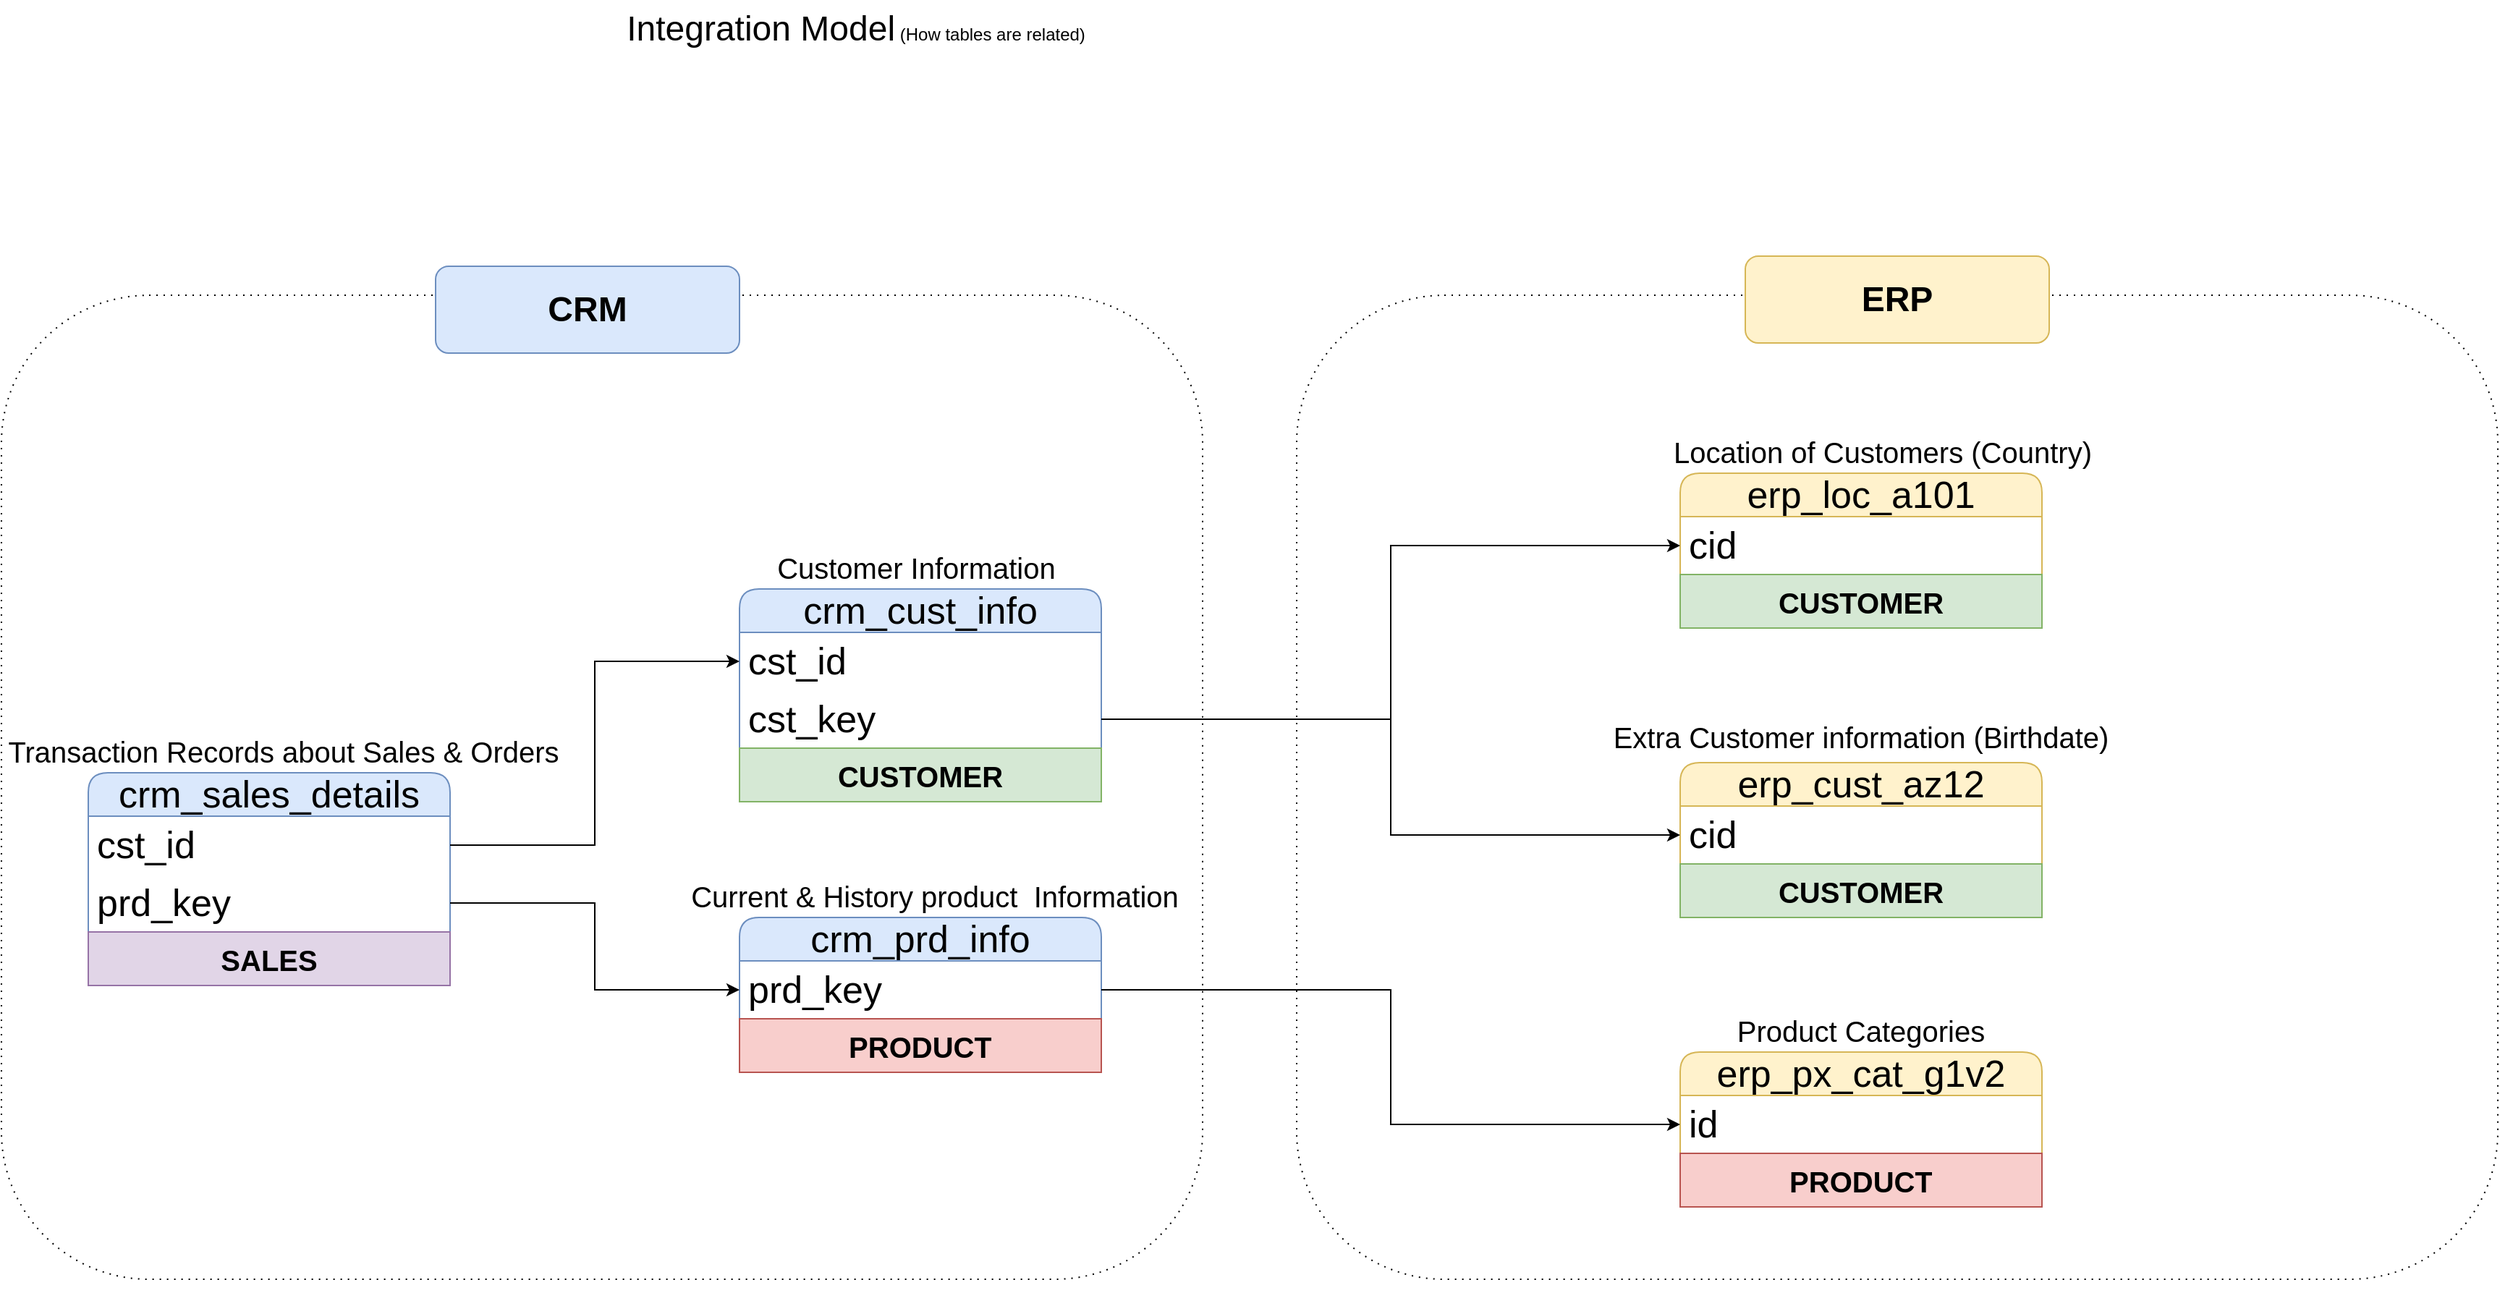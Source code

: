 <mxfile version="28.0.6">
  <diagram name="Page-1" id="GegUUcErm76yO7hDyiSx">
    <mxGraphModel dx="4031" dy="1577" grid="1" gridSize="10" guides="1" tooltips="1" connect="1" arrows="1" fold="1" page="1" pageScale="1" pageWidth="827" pageHeight="1169" math="0" shadow="0">
      <root>
        <mxCell id="0" />
        <mxCell id="1" parent="0" />
        <mxCell id="XanVfsMajNEip3V9EGYV-35" value="" style="rounded=1;whiteSpace=wrap;html=1;fillColor=none;dashed=1;dashPattern=1 4;" parent="1" vertex="1">
          <mxGeometry x="-345" y="207" width="830" height="680" as="geometry" />
        </mxCell>
        <mxCell id="XanVfsMajNEip3V9EGYV-34" value="" style="rounded=1;whiteSpace=wrap;html=1;fillColor=none;dashed=1;dashPattern=1 4;" parent="1" vertex="1">
          <mxGeometry x="-1240" y="207" width="830" height="680" as="geometry" />
        </mxCell>
        <mxCell id="XanVfsMajNEip3V9EGYV-1" value="&lt;font style=&quot;font-size: 24px;&quot;&gt;Integration Model&lt;/font&gt; (How tables are related)" style="text;html=1;align=center;verticalAlign=middle;resizable=0;points=[];autosize=1;strokeColor=none;fillColor=none;" parent="1" vertex="1">
          <mxGeometry x="-820" y="3" width="340" height="40" as="geometry" />
        </mxCell>
        <mxCell id="XanVfsMajNEip3V9EGYV-2" value="crm_cust_info" style="swimlane;fontStyle=0;childLayout=stackLayout;horizontal=1;startSize=30;horizontalStack=0;resizeParent=1;resizeParentMax=0;resizeLast=0;collapsible=1;marginBottom=0;whiteSpace=wrap;html=1;rounded=1;fillColor=#dae8fc;strokeColor=#6c8ebf;fontSize=26;" parent="1" vertex="1">
          <mxGeometry x="-730" y="410" width="250" height="147" as="geometry" />
        </mxCell>
        <mxCell id="XanVfsMajNEip3V9EGYV-3" value="cst_id" style="text;strokeColor=none;fillColor=none;align=left;verticalAlign=middle;spacingLeft=4;spacingRight=4;overflow=hidden;points=[[0,0.5],[1,0.5]];portConstraint=eastwest;rotatable=0;whiteSpace=wrap;html=1;fontSize=26;" parent="XanVfsMajNEip3V9EGYV-2" vertex="1">
          <mxGeometry y="30" width="250" height="40" as="geometry" />
        </mxCell>
        <mxCell id="XanVfsMajNEip3V9EGYV-21" value="cst_key" style="text;strokeColor=none;fillColor=none;align=left;verticalAlign=middle;spacingLeft=4;spacingRight=4;overflow=hidden;points=[[0,0.5],[1,0.5]];portConstraint=eastwest;rotatable=0;whiteSpace=wrap;html=1;fontSize=26;rounded=0;" parent="XanVfsMajNEip3V9EGYV-2" vertex="1">
          <mxGeometry y="70" width="250" height="40" as="geometry" />
        </mxCell>
        <mxCell id="cezERHe5X4t6XaHOcWkN-3" value="&lt;font style=&quot;font-size: 20px;&quot;&gt;&lt;b&gt;CUSTOMER&lt;/b&gt;&lt;/font&gt;" style="text;html=1;strokeColor=#82b366;fillColor=#d5e8d4;align=center;verticalAlign=middle;whiteSpace=wrap;overflow=hidden;" vertex="1" parent="XanVfsMajNEip3V9EGYV-2">
          <mxGeometry y="110" width="250" height="37" as="geometry" />
        </mxCell>
        <mxCell id="XanVfsMajNEip3V9EGYV-6" value="Customer Information&amp;nbsp;" style="text;html=1;align=center;verticalAlign=middle;whiteSpace=wrap;rounded=0;fontSize=20;" parent="1" vertex="1">
          <mxGeometry x="-720" y="380" width="230" height="30" as="geometry" />
        </mxCell>
        <mxCell id="XanVfsMajNEip3V9EGYV-7" value="crm_prd_info" style="swimlane;fontStyle=0;childLayout=stackLayout;horizontal=1;startSize=30;horizontalStack=0;resizeParent=1;resizeParentMax=0;resizeLast=0;collapsible=1;marginBottom=0;whiteSpace=wrap;html=1;rounded=1;fillColor=#dae8fc;strokeColor=#6c8ebf;fontSize=26;" parent="1" vertex="1">
          <mxGeometry x="-730" y="637" width="250" height="107" as="geometry" />
        </mxCell>
        <mxCell id="XanVfsMajNEip3V9EGYV-8" value="prd_key" style="text;strokeColor=none;fillColor=none;align=left;verticalAlign=middle;spacingLeft=4;spacingRight=4;overflow=hidden;points=[[0,0.5],[1,0.5]];portConstraint=eastwest;rotatable=0;whiteSpace=wrap;html=1;fontSize=26;" parent="XanVfsMajNEip3V9EGYV-7" vertex="1">
          <mxGeometry y="30" width="250" height="40" as="geometry" />
        </mxCell>
        <mxCell id="cezERHe5X4t6XaHOcWkN-1" value="&lt;font style=&quot;font-size: 20px;&quot;&gt;&lt;b&gt;PRODUCT&lt;/b&gt;&lt;/font&gt;" style="text;html=1;strokeColor=#b85450;fillColor=#f8cecc;align=center;verticalAlign=middle;whiteSpace=wrap;overflow=hidden;" vertex="1" parent="XanVfsMajNEip3V9EGYV-7">
          <mxGeometry y="70" width="250" height="37" as="geometry" />
        </mxCell>
        <mxCell id="XanVfsMajNEip3V9EGYV-9" value="Current &amp;amp; History product&amp;nbsp; Information" style="text;html=1;align=center;verticalAlign=middle;whiteSpace=wrap;rounded=0;fontSize=20;" parent="1" vertex="1">
          <mxGeometry x="-790" y="607" width="390" height="30" as="geometry" />
        </mxCell>
        <mxCell id="XanVfsMajNEip3V9EGYV-10" value="crm_sales_details" style="swimlane;fontStyle=0;childLayout=stackLayout;horizontal=1;startSize=30;horizontalStack=0;resizeParent=1;resizeParentMax=0;resizeLast=0;collapsible=1;marginBottom=0;whiteSpace=wrap;html=1;rounded=1;fillColor=#dae8fc;strokeColor=#6c8ebf;fontSize=26;" parent="1" vertex="1">
          <mxGeometry x="-1180" y="537" width="250" height="147" as="geometry" />
        </mxCell>
        <mxCell id="XanVfsMajNEip3V9EGYV-11" value="cst_id" style="text;strokeColor=none;fillColor=none;align=left;verticalAlign=middle;spacingLeft=4;spacingRight=4;overflow=hidden;points=[[0,0.5],[1,0.5]];portConstraint=eastwest;rotatable=0;whiteSpace=wrap;html=1;fontSize=26;" parent="XanVfsMajNEip3V9EGYV-10" vertex="1">
          <mxGeometry y="30" width="250" height="40" as="geometry" />
        </mxCell>
        <mxCell id="XanVfsMajNEip3V9EGYV-14" value="prd_key" style="text;strokeColor=none;fillColor=none;align=left;verticalAlign=middle;spacingLeft=4;spacingRight=4;overflow=hidden;points=[[0,0.5],[1,0.5]];portConstraint=eastwest;rotatable=0;whiteSpace=wrap;html=1;fontSize=26;" parent="XanVfsMajNEip3V9EGYV-10" vertex="1">
          <mxGeometry y="70" width="250" height="40" as="geometry" />
        </mxCell>
        <mxCell id="cezERHe5X4t6XaHOcWkN-7" value="&lt;span style=&quot;font-size: 20px;&quot;&gt;&lt;b&gt;SALES&lt;/b&gt;&lt;/span&gt;" style="text;html=1;strokeColor=#9673a6;fillColor=#e1d5e7;align=center;verticalAlign=middle;whiteSpace=wrap;overflow=hidden;" vertex="1" parent="XanVfsMajNEip3V9EGYV-10">
          <mxGeometry y="110" width="250" height="37" as="geometry" />
        </mxCell>
        <mxCell id="XanVfsMajNEip3V9EGYV-12" value="Transaction Records about Sales &amp;amp; Orders" style="text;html=1;align=center;verticalAlign=middle;whiteSpace=wrap;rounded=0;fontSize=20;" parent="1" vertex="1">
          <mxGeometry x="-1240" y="507" width="390" height="30" as="geometry" />
        </mxCell>
        <mxCell id="XanVfsMajNEip3V9EGYV-15" style="edgeStyle=orthogonalEdgeStyle;rounded=0;orthogonalLoop=1;jettySize=auto;html=1;entryX=0;entryY=0.5;entryDx=0;entryDy=0;" parent="1" source="XanVfsMajNEip3V9EGYV-11" target="XanVfsMajNEip3V9EGYV-3" edge="1">
          <mxGeometry relative="1" as="geometry" />
        </mxCell>
        <mxCell id="XanVfsMajNEip3V9EGYV-16" style="edgeStyle=orthogonalEdgeStyle;rounded=0;orthogonalLoop=1;jettySize=auto;html=1;entryX=0;entryY=0.5;entryDx=0;entryDy=0;" parent="1" source="XanVfsMajNEip3V9EGYV-14" target="XanVfsMajNEip3V9EGYV-8" edge="1">
          <mxGeometry relative="1" as="geometry" />
        </mxCell>
        <mxCell id="XanVfsMajNEip3V9EGYV-17" value="erp_cust_az12" style="swimlane;fontStyle=0;childLayout=stackLayout;horizontal=1;startSize=30;horizontalStack=0;resizeParent=1;resizeParentMax=0;resizeLast=0;collapsible=1;marginBottom=0;whiteSpace=wrap;html=1;rounded=1;fillColor=#fff2cc;strokeColor=#d6b656;fontSize=26;" parent="1" vertex="1">
          <mxGeometry x="-80" y="530" width="250" height="107" as="geometry" />
        </mxCell>
        <mxCell id="XanVfsMajNEip3V9EGYV-18" value="cid" style="text;align=left;verticalAlign=middle;spacingLeft=4;spacingRight=4;overflow=hidden;points=[[0,0.5],[1,0.5]];portConstraint=eastwest;rotatable=0;whiteSpace=wrap;html=1;fontSize=26;" parent="XanVfsMajNEip3V9EGYV-17" vertex="1">
          <mxGeometry y="30" width="250" height="40" as="geometry" />
        </mxCell>
        <mxCell id="cezERHe5X4t6XaHOcWkN-5" value="&lt;font style=&quot;font-size: 20px;&quot;&gt;&lt;b&gt;CUSTOMER&lt;/b&gt;&lt;/font&gt;" style="text;html=1;strokeColor=#82b366;fillColor=#d5e8d4;align=center;verticalAlign=middle;whiteSpace=wrap;overflow=hidden;" vertex="1" parent="XanVfsMajNEip3V9EGYV-17">
          <mxGeometry y="70" width="250" height="37" as="geometry" />
        </mxCell>
        <mxCell id="XanVfsMajNEip3V9EGYV-19" value="Extra Customer information (Birthdate)" style="text;html=1;align=center;verticalAlign=middle;whiteSpace=wrap;rounded=0;fontSize=20;" parent="1" vertex="1">
          <mxGeometry x="-135" y="497" width="360" height="30" as="geometry" />
        </mxCell>
        <mxCell id="XanVfsMajNEip3V9EGYV-22" style="edgeStyle=orthogonalEdgeStyle;rounded=0;orthogonalLoop=1;jettySize=auto;html=1;" parent="1" source="XanVfsMajNEip3V9EGYV-21" target="XanVfsMajNEip3V9EGYV-18" edge="1">
          <mxGeometry relative="1" as="geometry" />
        </mxCell>
        <mxCell id="XanVfsMajNEip3V9EGYV-23" value="erp_loc_a101" style="swimlane;fontStyle=0;childLayout=stackLayout;horizontal=1;startSize=30;horizontalStack=0;resizeParent=1;resizeParentMax=0;resizeLast=0;collapsible=1;marginBottom=0;whiteSpace=wrap;html=1;rounded=1;fillColor=#fff2cc;strokeColor=#d6b656;fontSize=26;" parent="1" vertex="1">
          <mxGeometry x="-80" y="330" width="250" height="107" as="geometry" />
        </mxCell>
        <mxCell id="XanVfsMajNEip3V9EGYV-24" value="cid" style="text;align=left;verticalAlign=middle;spacingLeft=4;spacingRight=4;overflow=hidden;points=[[0,0.5],[1,0.5]];portConstraint=eastwest;rotatable=0;whiteSpace=wrap;html=1;fontSize=26;" parent="XanVfsMajNEip3V9EGYV-23" vertex="1">
          <mxGeometry y="30" width="250" height="40" as="geometry" />
        </mxCell>
        <mxCell id="cezERHe5X4t6XaHOcWkN-6" value="&lt;font style=&quot;font-size: 20px;&quot;&gt;&lt;b&gt;CUSTOMER&lt;/b&gt;&lt;/font&gt;" style="text;html=1;strokeColor=#82b366;fillColor=#d5e8d4;align=center;verticalAlign=middle;whiteSpace=wrap;overflow=hidden;" vertex="1" parent="XanVfsMajNEip3V9EGYV-23">
          <mxGeometry y="70" width="250" height="37" as="geometry" />
        </mxCell>
        <mxCell id="XanVfsMajNEip3V9EGYV-25" value="Location of Customers (Country)" style="text;html=1;align=center;verticalAlign=middle;whiteSpace=wrap;rounded=0;fontSize=20;" parent="1" vertex="1">
          <mxGeometry x="-120" y="300" width="360" height="30" as="geometry" />
        </mxCell>
        <mxCell id="XanVfsMajNEip3V9EGYV-26" style="edgeStyle=orthogonalEdgeStyle;rounded=0;orthogonalLoop=1;jettySize=auto;html=1;entryX=0;entryY=0.5;entryDx=0;entryDy=0;" parent="1" source="XanVfsMajNEip3V9EGYV-21" target="XanVfsMajNEip3V9EGYV-24" edge="1">
          <mxGeometry relative="1" as="geometry" />
        </mxCell>
        <mxCell id="XanVfsMajNEip3V9EGYV-30" value="erp_px_cat_g1v2" style="swimlane;fontStyle=0;childLayout=stackLayout;horizontal=1;startSize=30;horizontalStack=0;resizeParent=1;resizeParentMax=0;resizeLast=0;collapsible=1;marginBottom=0;whiteSpace=wrap;html=1;rounded=1;fillColor=#fff2cc;strokeColor=#d6b656;fontSize=26;" parent="1" vertex="1">
          <mxGeometry x="-80" y="730" width="250" height="107" as="geometry" />
        </mxCell>
        <mxCell id="XanVfsMajNEip3V9EGYV-31" value="id" style="text;align=left;verticalAlign=middle;spacingLeft=4;spacingRight=4;overflow=hidden;points=[[0,0.5],[1,0.5]];portConstraint=eastwest;rotatable=0;whiteSpace=wrap;html=1;fontSize=26;" parent="XanVfsMajNEip3V9EGYV-30" vertex="1">
          <mxGeometry y="30" width="250" height="40" as="geometry" />
        </mxCell>
        <mxCell id="cezERHe5X4t6XaHOcWkN-4" value="&lt;font style=&quot;font-size: 20px;&quot;&gt;&lt;b&gt;PRODUCT&lt;/b&gt;&lt;/font&gt;" style="text;html=1;strokeColor=#b85450;fillColor=#f8cecc;align=center;verticalAlign=middle;whiteSpace=wrap;overflow=hidden;" vertex="1" parent="XanVfsMajNEip3V9EGYV-30">
          <mxGeometry y="70" width="250" height="37" as="geometry" />
        </mxCell>
        <mxCell id="XanVfsMajNEip3V9EGYV-32" value="Product Categories" style="text;html=1;align=center;verticalAlign=middle;whiteSpace=wrap;rounded=0;fontSize=20;" parent="1" vertex="1">
          <mxGeometry x="-135" y="700" width="360" height="30" as="geometry" />
        </mxCell>
        <mxCell id="XanVfsMajNEip3V9EGYV-33" style="edgeStyle=orthogonalEdgeStyle;rounded=0;orthogonalLoop=1;jettySize=auto;html=1;" parent="1" source="XanVfsMajNEip3V9EGYV-8" target="XanVfsMajNEip3V9EGYV-31" edge="1">
          <mxGeometry relative="1" as="geometry" />
        </mxCell>
        <mxCell id="XanVfsMajNEip3V9EGYV-38" style="edgeStyle=orthogonalEdgeStyle;rounded=0;orthogonalLoop=1;jettySize=auto;html=1;exitX=0.5;exitY=1;exitDx=0;exitDy=0;" parent="1" source="XanVfsMajNEip3V9EGYV-34" target="XanVfsMajNEip3V9EGYV-34" edge="1">
          <mxGeometry relative="1" as="geometry" />
        </mxCell>
        <mxCell id="XanVfsMajNEip3V9EGYV-39" value="&lt;b&gt;&lt;font style=&quot;font-size: 24px;&quot;&gt;CRM&lt;/font&gt;&lt;/b&gt;" style="rounded=1;whiteSpace=wrap;html=1;fillColor=#dae8fc;strokeColor=#6c8ebf;" parent="1" vertex="1">
          <mxGeometry x="-940" y="187" width="210" height="60" as="geometry" />
        </mxCell>
        <mxCell id="XanVfsMajNEip3V9EGYV-40" value="&lt;span style=&quot;font-size: 24px;&quot;&gt;&lt;b&gt;ERP&lt;/b&gt;&lt;/span&gt;" style="rounded=1;whiteSpace=wrap;html=1;fillColor=#fff2cc;strokeColor=#d6b656;" parent="1" vertex="1">
          <mxGeometry x="-35" y="180" width="210" height="60" as="geometry" />
        </mxCell>
      </root>
    </mxGraphModel>
  </diagram>
</mxfile>
